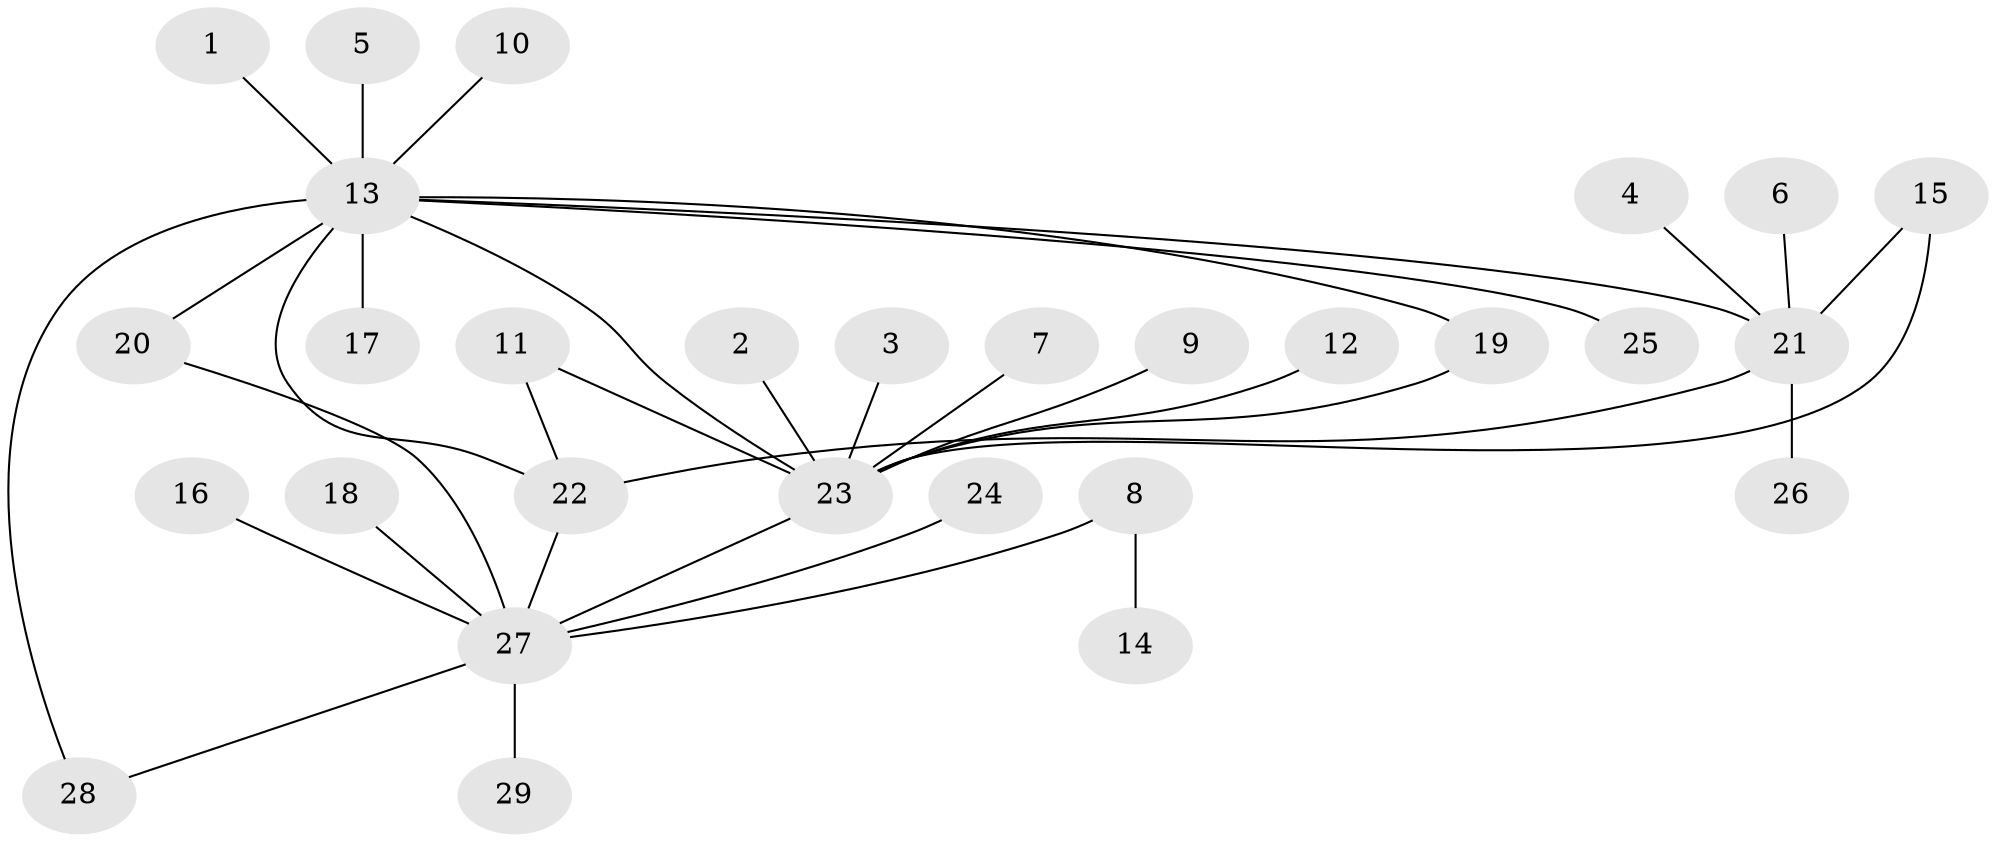 // original degree distribution, {16: 0.017241379310344827, 5: 0.017241379310344827, 2: 0.29310344827586204, 12: 0.017241379310344827, 1: 0.5172413793103449, 3: 0.05172413793103448, 8: 0.017241379310344827, 4: 0.05172413793103448, 10: 0.017241379310344827}
// Generated by graph-tools (version 1.1) at 2025/49/03/09/25 03:49:59]
// undirected, 29 vertices, 35 edges
graph export_dot {
graph [start="1"]
  node [color=gray90,style=filled];
  1;
  2;
  3;
  4;
  5;
  6;
  7;
  8;
  9;
  10;
  11;
  12;
  13;
  14;
  15;
  16;
  17;
  18;
  19;
  20;
  21;
  22;
  23;
  24;
  25;
  26;
  27;
  28;
  29;
  1 -- 13 [weight=1.0];
  2 -- 23 [weight=1.0];
  3 -- 23 [weight=1.0];
  4 -- 21 [weight=1.0];
  5 -- 13 [weight=1.0];
  6 -- 21 [weight=1.0];
  7 -- 23 [weight=1.0];
  8 -- 14 [weight=1.0];
  8 -- 27 [weight=1.0];
  9 -- 23 [weight=1.0];
  10 -- 13 [weight=1.0];
  11 -- 22 [weight=1.0];
  11 -- 23 [weight=1.0];
  12 -- 23 [weight=1.0];
  13 -- 17 [weight=1.0];
  13 -- 19 [weight=1.0];
  13 -- 20 [weight=2.0];
  13 -- 21 [weight=1.0];
  13 -- 22 [weight=1.0];
  13 -- 23 [weight=1.0];
  13 -- 25 [weight=1.0];
  13 -- 28 [weight=1.0];
  15 -- 21 [weight=1.0];
  15 -- 23 [weight=1.0];
  16 -- 27 [weight=1.0];
  18 -- 27 [weight=1.0];
  19 -- 23 [weight=1.0];
  20 -- 27 [weight=1.0];
  21 -- 22 [weight=1.0];
  21 -- 26 [weight=2.0];
  22 -- 27 [weight=1.0];
  23 -- 27 [weight=1.0];
  24 -- 27 [weight=1.0];
  27 -- 28 [weight=1.0];
  27 -- 29 [weight=1.0];
}
